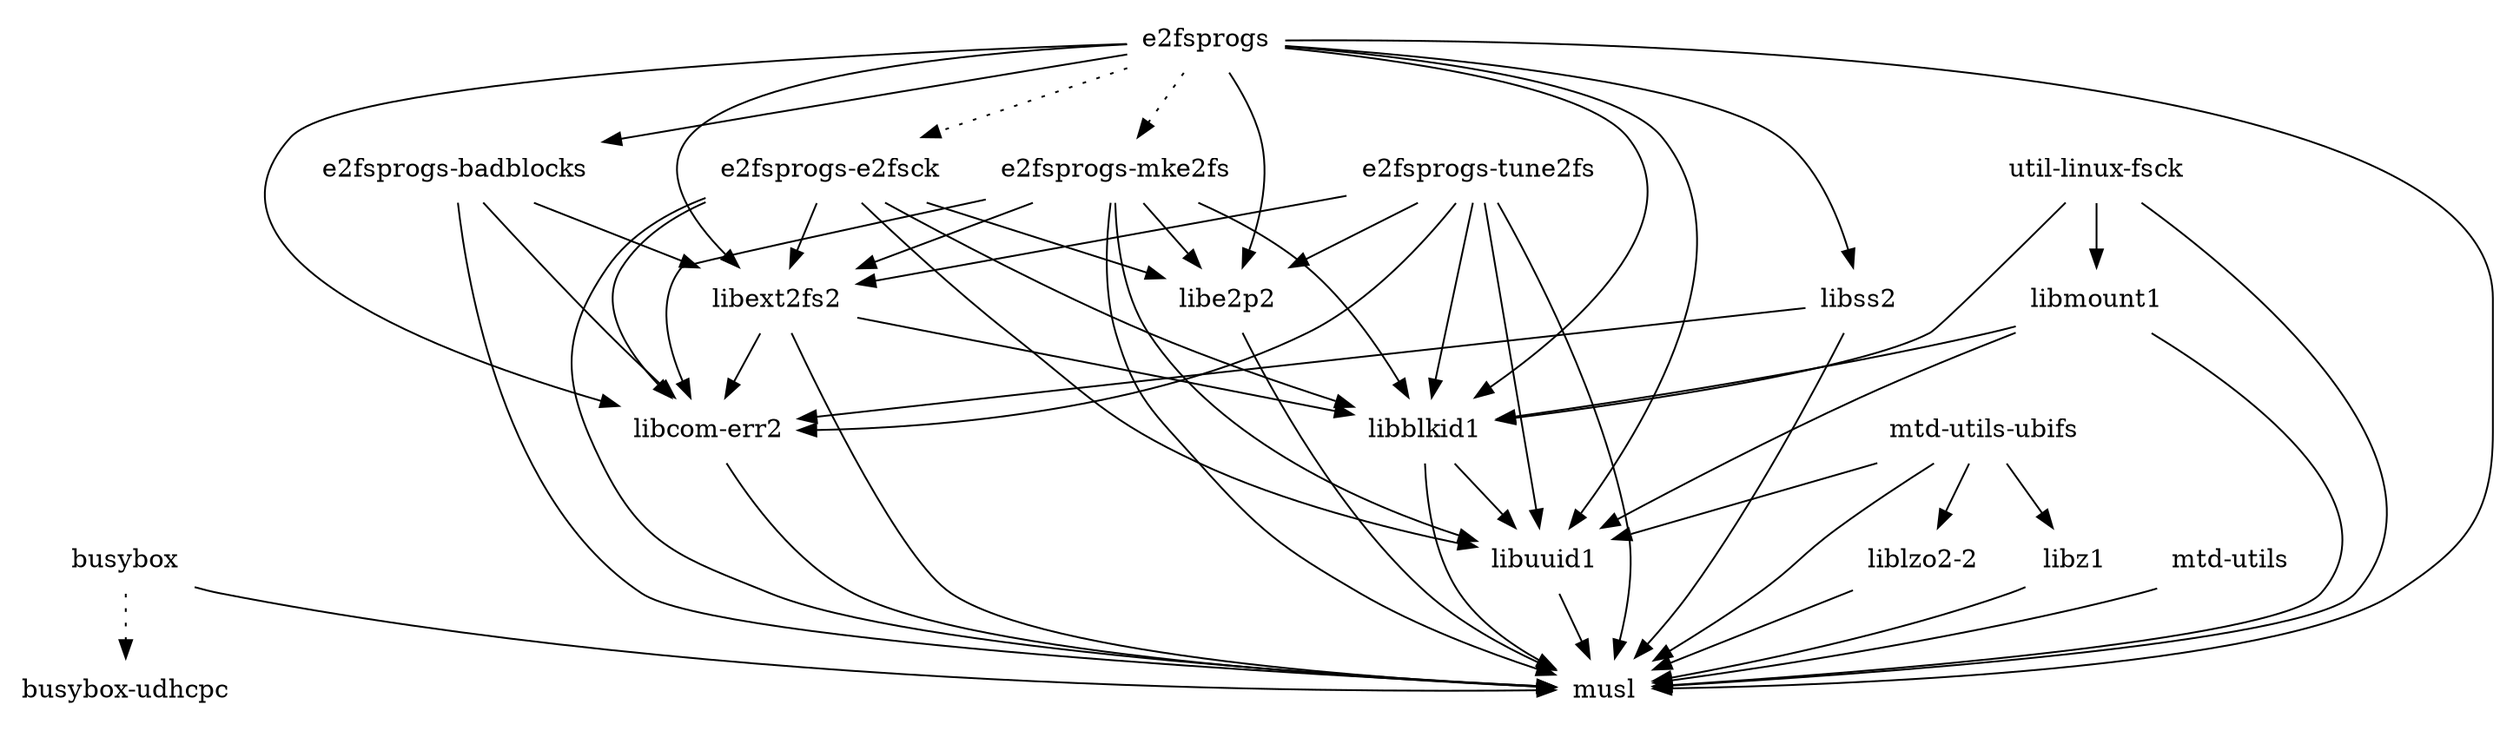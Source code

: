digraph depends {
    node [shape=plaintext]
"busybox" -> "busybox-udhcpc" [style=dotted]
"busybox" -> "musl"
"e2fsprogs-badblocks" -> "libcom-err2"
"e2fsprogs-badblocks" -> "libext2fs2"
"e2fsprogs-badblocks" -> "musl"
"e2fsprogs-e2fsck" -> "libblkid1"
"e2fsprogs-e2fsck" -> "libcom-err2"
"e2fsprogs-e2fsck" -> "libe2p2"
"e2fsprogs-e2fsck" -> "libext2fs2"
"e2fsprogs-e2fsck" -> "libuuid1"
"e2fsprogs-e2fsck" -> "musl"
"e2fsprogs" -> "e2fsprogs-badblocks"
"e2fsprogs" -> "e2fsprogs-e2fsck" [style=dotted]
"e2fsprogs" -> "e2fsprogs-mke2fs" [style=dotted]
"e2fsprogs" -> "libblkid1"
"e2fsprogs" -> "libcom-err2"
"e2fsprogs" -> "libe2p2"
"e2fsprogs" -> "libext2fs2"
"e2fsprogs" -> "libss2"
"e2fsprogs" -> "libuuid1"
"e2fsprogs-mke2fs" -> "libblkid1"
"e2fsprogs-mke2fs" -> "libcom-err2"
"e2fsprogs-mke2fs" -> "libe2p2"
"e2fsprogs-mke2fs" -> "libext2fs2"
"e2fsprogs-mke2fs" -> "libuuid1"
"e2fsprogs-mke2fs" -> "musl"
"e2fsprogs" -> "musl"
"e2fsprogs-tune2fs" -> "libblkid1"
"e2fsprogs-tune2fs" -> "libcom-err2"
"e2fsprogs-tune2fs" -> "libe2p2"
"e2fsprogs-tune2fs" -> "libext2fs2"
"e2fsprogs-tune2fs" -> "libuuid1"
"e2fsprogs-tune2fs" -> "musl"
"libblkid1" -> "libuuid1"
"libblkid1" -> "musl"
"libcom-err2" -> "musl"
"libe2p2" -> "musl"
"libext2fs2" -> "libblkid1"
"libext2fs2" -> "libcom-err2"
"libext2fs2" -> "musl"
"liblzo2-2" -> "musl"
"libmount1" -> "libblkid1"
"libmount1" -> "libuuid1"
"libmount1" -> "musl"
"libss2" -> "libcom-err2"
"libss2" -> "musl"
"libuuid1" -> "musl"
"libz1" -> "musl"
"mtd-utils" -> "musl"
"mtd-utils-ubifs" -> "liblzo2-2"
"mtd-utils-ubifs" -> "libuuid1"
"mtd-utils-ubifs" -> "libz1"
"mtd-utils-ubifs" -> "musl"
"util-linux-fsck" -> "libblkid1"
"util-linux-fsck" -> "libmount1"
"util-linux-fsck" -> "musl"
}

